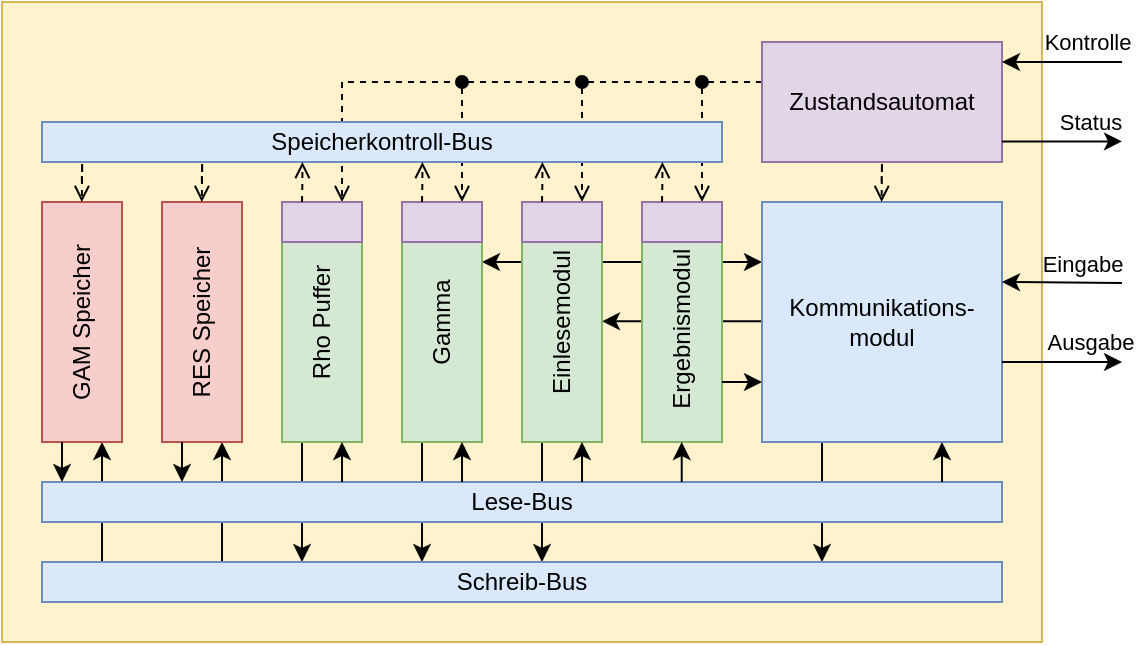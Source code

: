 <mxfile version="21.6.2" type="device">
  <diagram name="Seite-1" id="wWX4hy-cS7ZLcePuUyz8">
    <mxGraphModel dx="796" dy="438" grid="1" gridSize="10" guides="1" tooltips="1" connect="1" arrows="1" fold="1" page="1" pageScale="1" pageWidth="827" pageHeight="1169" math="0" shadow="0">
      <root>
        <mxCell id="0" />
        <mxCell id="1" parent="0" />
        <mxCell id="6OD95VWLQBUyB5z18gfU-22" value="" style="rounded=0;whiteSpace=wrap;html=1;fillColor=#fff2cc;strokeColor=#d6b656;" parent="1" vertex="1">
          <mxGeometry x="60" y="100" width="520" height="320" as="geometry" />
        </mxCell>
        <mxCell id="6OD95VWLQBUyB5z18gfU-21" value="" style="endArrow=open;html=1;rounded=0;dashed=1;endFill=0;startArrow=oval;startFill=1;" parent="1" edge="1">
          <mxGeometry width="50" height="50" relative="1" as="geometry">
            <mxPoint x="410" y="140" as="sourcePoint" />
            <mxPoint x="410" y="200" as="targetPoint" />
            <Array as="points" />
          </mxGeometry>
        </mxCell>
        <mxCell id="6OD95VWLQBUyB5z18gfU-20" value="" style="endArrow=open;html=1;rounded=0;dashed=1;endFill=0;startArrow=oval;startFill=1;" parent="1" edge="1">
          <mxGeometry width="50" height="50" relative="1" as="geometry">
            <mxPoint x="350" y="140" as="sourcePoint" />
            <mxPoint x="350" y="200" as="targetPoint" />
            <Array as="points" />
          </mxGeometry>
        </mxCell>
        <mxCell id="6OD95VWLQBUyB5z18gfU-19" value="" style="endArrow=open;html=1;rounded=0;dashed=1;endFill=0;startArrow=oval;startFill=1;" parent="1" edge="1">
          <mxGeometry width="50" height="50" relative="1" as="geometry">
            <mxPoint x="290" y="140" as="sourcePoint" />
            <mxPoint x="290" y="200" as="targetPoint" />
            <Array as="points" />
          </mxGeometry>
        </mxCell>
        <mxCell id="6OD95VWLQBUyB5z18gfU-18" value="" style="endArrow=open;html=1;rounded=0;dashed=1;endFill=0;" parent="1" edge="1">
          <mxGeometry width="50" height="50" relative="1" as="geometry">
            <mxPoint x="440" y="140" as="sourcePoint" />
            <mxPoint x="230" y="200" as="targetPoint" />
            <Array as="points">
              <mxPoint x="230" y="140" />
            </Array>
          </mxGeometry>
        </mxCell>
        <mxCell id="6OD95VWLQBUyB5z18gfU-6" value="" style="endArrow=classic;html=1;rounded=0;" parent="1" edge="1">
          <mxGeometry width="50" height="50" relative="1" as="geometry">
            <mxPoint x="440" y="259.66" as="sourcePoint" />
            <mxPoint x="360" y="259.66" as="targetPoint" />
          </mxGeometry>
        </mxCell>
        <mxCell id="6OD95VWLQBUyB5z18gfU-5" value="" style="endArrow=classic;startArrow=classic;html=1;rounded=0;" parent="1" edge="1">
          <mxGeometry width="50" height="50" relative="1" as="geometry">
            <mxPoint x="300" y="230" as="sourcePoint" />
            <mxPoint x="440" y="230" as="targetPoint" />
          </mxGeometry>
        </mxCell>
        <mxCell id="wk0iH-n_84iP2YraqdYm-50" value="" style="endArrow=classic;html=1;rounded=0;" parent="1" edge="1">
          <mxGeometry width="50" height="50" relative="1" as="geometry">
            <mxPoint x="470" y="320" as="sourcePoint" />
            <mxPoint x="470" y="380" as="targetPoint" />
          </mxGeometry>
        </mxCell>
        <mxCell id="wk0iH-n_84iP2YraqdYm-49" value="" style="endArrow=classic;html=1;rounded=0;exitX=0.058;exitY=0;exitDx=0;exitDy=0;exitPerimeter=0;" parent="1" edge="1">
          <mxGeometry width="50" height="50" relative="1" as="geometry">
            <mxPoint x="110" y="380" as="sourcePoint" />
            <mxPoint x="110" y="320" as="targetPoint" />
          </mxGeometry>
        </mxCell>
        <mxCell id="wk0iH-n_84iP2YraqdYm-25" value="" style="endArrow=classic;html=1;rounded=0;exitX=0.058;exitY=0;exitDx=0;exitDy=0;exitPerimeter=0;" parent="1" edge="1">
          <mxGeometry width="50" height="50" relative="1" as="geometry">
            <mxPoint x="170" y="380" as="sourcePoint" />
            <mxPoint x="170" y="320" as="targetPoint" />
          </mxGeometry>
        </mxCell>
        <mxCell id="wk0iH-n_84iP2YraqdYm-39" value="" style="endArrow=classic;html=1;rounded=0;" parent="1" edge="1">
          <mxGeometry width="50" height="50" relative="1" as="geometry">
            <mxPoint x="210" y="320" as="sourcePoint" />
            <mxPoint x="210" y="380" as="targetPoint" />
          </mxGeometry>
        </mxCell>
        <mxCell id="wk0iH-n_84iP2YraqdYm-43" value="" style="endArrow=classic;html=1;rounded=0;" parent="1" edge="1">
          <mxGeometry width="50" height="50" relative="1" as="geometry">
            <mxPoint x="270" y="320" as="sourcePoint" />
            <mxPoint x="270" y="380" as="targetPoint" />
          </mxGeometry>
        </mxCell>
        <mxCell id="wk0iH-n_84iP2YraqdYm-44" value="" style="endArrow=classic;html=1;rounded=0;" parent="1" edge="1">
          <mxGeometry width="50" height="50" relative="1" as="geometry">
            <mxPoint x="330" y="320" as="sourcePoint" />
            <mxPoint x="330" y="380" as="targetPoint" />
          </mxGeometry>
        </mxCell>
        <mxCell id="wk0iH-n_84iP2YraqdYm-6" value="" style="group" parent="1" vertex="1" connectable="0">
          <mxGeometry x="80" y="200" width="40" height="120" as="geometry" />
        </mxCell>
        <mxCell id="wk0iH-n_84iP2YraqdYm-2" value="" style="rounded=0;whiteSpace=wrap;html=1;fillColor=#f8cecc;strokeColor=#b85450;" parent="wk0iH-n_84iP2YraqdYm-6" vertex="1">
          <mxGeometry width="40" height="120" as="geometry" />
        </mxCell>
        <mxCell id="wk0iH-n_84iP2YraqdYm-3" value="GAM Speicher" style="text;html=1;strokeColor=none;fillColor=none;align=center;verticalAlign=middle;whiteSpace=wrap;rounded=0;rotation=-90;" parent="wk0iH-n_84iP2YraqdYm-6" vertex="1">
          <mxGeometry x="-30" y="45" width="100" height="30" as="geometry" />
        </mxCell>
        <mxCell id="wk0iH-n_84iP2YraqdYm-7" value="" style="group;fillColor=#f8cecc;strokeColor=#b85450;" parent="1" vertex="1" connectable="0">
          <mxGeometry x="140" y="200" width="40" height="120" as="geometry" />
        </mxCell>
        <mxCell id="wk0iH-n_84iP2YraqdYm-8" value="" style="rounded=0;whiteSpace=wrap;html=1;fillColor=#f8cecc;strokeColor=#b85450;" parent="wk0iH-n_84iP2YraqdYm-7" vertex="1">
          <mxGeometry width="40" height="120" as="geometry" />
        </mxCell>
        <mxCell id="wk0iH-n_84iP2YraqdYm-9" value="RES Speicher" style="text;html=1;strokeColor=none;fillColor=none;align=center;verticalAlign=middle;whiteSpace=wrap;rounded=0;rotation=-90;" parent="wk0iH-n_84iP2YraqdYm-7" vertex="1">
          <mxGeometry x="-30" y="45" width="100" height="30" as="geometry" />
        </mxCell>
        <mxCell id="wk0iH-n_84iP2YraqdYm-14" value="Lese-Bus" style="rounded=0;whiteSpace=wrap;html=1;fillColor=#DAE8FC;strokeColor=#6c8ebf;" parent="1" vertex="1">
          <mxGeometry x="80" y="340" width="480" height="20" as="geometry" />
        </mxCell>
        <mxCell id="wk0iH-n_84iP2YraqdYm-16" value="Schreib-Bus" style="rounded=0;whiteSpace=wrap;html=1;fillColor=#DAE8FC;strokeColor=#6c8ebf;" parent="1" vertex="1">
          <mxGeometry x="80" y="380" width="480" height="20" as="geometry" />
        </mxCell>
        <mxCell id="wk0iH-n_84iP2YraqdYm-18" value="" style="endArrow=classic;html=1;rounded=0;exitX=0.058;exitY=0;exitDx=0;exitDy=0;exitPerimeter=0;" parent="1" edge="1">
          <mxGeometry width="50" height="50" relative="1" as="geometry">
            <mxPoint x="90" y="320" as="sourcePoint" />
            <mxPoint x="90" y="340" as="targetPoint" />
          </mxGeometry>
        </mxCell>
        <mxCell id="wk0iH-n_84iP2YraqdYm-22" value="" style="group" parent="1" vertex="1" connectable="0">
          <mxGeometry x="200" y="200" width="40" height="120" as="geometry" />
        </mxCell>
        <mxCell id="wk0iH-n_84iP2YraqdYm-23" value="" style="rounded=0;whiteSpace=wrap;html=1;fillColor=#d5e8d4;strokeColor=#82b366;" parent="wk0iH-n_84iP2YraqdYm-22" vertex="1">
          <mxGeometry width="40" height="120" as="geometry" />
        </mxCell>
        <mxCell id="wk0iH-n_84iP2YraqdYm-24" value="Rho Puffer" style="text;html=1;strokeColor=none;fillColor=none;align=center;verticalAlign=middle;whiteSpace=wrap;rounded=0;rotation=-90;" parent="wk0iH-n_84iP2YraqdYm-22" vertex="1">
          <mxGeometry x="-30" y="45" width="100" height="30" as="geometry" />
        </mxCell>
        <mxCell id="6OD95VWLQBUyB5z18gfU-3" value="" style="rounded=0;whiteSpace=wrap;html=1;fillColor=#e1d5e7;strokeColor=#9673a6;" parent="wk0iH-n_84iP2YraqdYm-22" vertex="1">
          <mxGeometry width="40" height="20" as="geometry" />
        </mxCell>
        <mxCell id="wk0iH-n_84iP2YraqdYm-27" value="" style="endArrow=classic;html=1;rounded=0;exitX=0.058;exitY=0;exitDx=0;exitDy=0;exitPerimeter=0;" parent="1" edge="1">
          <mxGeometry width="50" height="50" relative="1" as="geometry">
            <mxPoint x="150" y="320" as="sourcePoint" />
            <mxPoint x="150" y="340" as="targetPoint" />
          </mxGeometry>
        </mxCell>
        <mxCell id="wk0iH-n_84iP2YraqdYm-30" value="" style="rounded=0;whiteSpace=wrap;html=1;fillColor=#d5e8d4;strokeColor=#82b366;" parent="1" vertex="1">
          <mxGeometry x="260" y="200" width="40" height="120" as="geometry" />
        </mxCell>
        <mxCell id="wk0iH-n_84iP2YraqdYm-31" value="Gamma" style="text;html=1;strokeColor=none;fillColor=none;align=center;verticalAlign=middle;whiteSpace=wrap;rounded=0;rotation=-90;" parent="1" vertex="1">
          <mxGeometry x="250" y="245" width="60" height="30" as="geometry" />
        </mxCell>
        <mxCell id="wk0iH-n_84iP2YraqdYm-32" value="" style="rounded=0;whiteSpace=wrap;html=1;fillColor=#e1d5e7;strokeColor=#9673a6;" parent="1" vertex="1">
          <mxGeometry x="260" y="200" width="40" height="20" as="geometry" />
        </mxCell>
        <mxCell id="wk0iH-n_84iP2YraqdYm-35" value="" style="rounded=0;whiteSpace=wrap;html=1;fillColor=#d5e8d4;strokeColor=#82b366;" parent="1" vertex="1">
          <mxGeometry x="320" y="200" width="40" height="120" as="geometry" />
        </mxCell>
        <mxCell id="wk0iH-n_84iP2YraqdYm-36" value="Einlesemodul" style="text;html=1;strokeColor=none;fillColor=none;align=center;verticalAlign=middle;whiteSpace=wrap;rounded=0;rotation=-90;" parent="1" vertex="1">
          <mxGeometry x="310" y="245" width="60" height="30" as="geometry" />
        </mxCell>
        <mxCell id="wk0iH-n_84iP2YraqdYm-40" value="" style="endArrow=classic;html=1;rounded=0;" parent="1" edge="1">
          <mxGeometry width="50" height="50" relative="1" as="geometry">
            <mxPoint x="230" y="340" as="sourcePoint" />
            <mxPoint x="230" y="320" as="targetPoint" />
          </mxGeometry>
        </mxCell>
        <mxCell id="wk0iH-n_84iP2YraqdYm-41" value="" style="endArrow=classic;html=1;rounded=0;" parent="1" edge="1">
          <mxGeometry width="50" height="50" relative="1" as="geometry">
            <mxPoint x="290" y="340" as="sourcePoint" />
            <mxPoint x="290" y="320" as="targetPoint" />
          </mxGeometry>
        </mxCell>
        <mxCell id="wk0iH-n_84iP2YraqdYm-42" value="" style="endArrow=classic;html=1;rounded=0;" parent="1" edge="1">
          <mxGeometry width="50" height="50" relative="1" as="geometry">
            <mxPoint x="350" y="340" as="sourcePoint" />
            <mxPoint x="350" y="320" as="targetPoint" />
          </mxGeometry>
        </mxCell>
        <mxCell id="wk0iH-n_84iP2YraqdYm-45" value="&lt;div&gt;Kommunikations-&lt;/div&gt;&lt;div&gt;modul&lt;/div&gt;" style="whiteSpace=wrap;html=1;aspect=fixed;fillColor=#dae8fc;strokeColor=#6c8ebf;" parent="1" vertex="1">
          <mxGeometry x="440" y="200" width="120" height="120" as="geometry" />
        </mxCell>
        <mxCell id="wk0iH-n_84iP2YraqdYm-46" value="" style="rounded=0;whiteSpace=wrap;html=1;fillColor=#d5e8d4;strokeColor=#82b366;" parent="1" vertex="1">
          <mxGeometry x="380" y="200" width="40" height="120" as="geometry" />
        </mxCell>
        <mxCell id="wk0iH-n_84iP2YraqdYm-47" value="Ergebnismodul&amp;nbsp;&amp;nbsp;" style="text;html=1;strokeColor=none;fillColor=none;align=center;verticalAlign=middle;whiteSpace=wrap;rounded=0;rotation=-90;" parent="1" vertex="1">
          <mxGeometry x="370" y="245" width="60" height="30" as="geometry" />
        </mxCell>
        <mxCell id="wk0iH-n_84iP2YraqdYm-48" value="" style="endArrow=classic;html=1;rounded=0;" parent="1" edge="1">
          <mxGeometry width="50" height="50" relative="1" as="geometry">
            <mxPoint x="399.86" y="340" as="sourcePoint" />
            <mxPoint x="399.86" y="320" as="targetPoint" />
          </mxGeometry>
        </mxCell>
        <mxCell id="wk0iH-n_84iP2YraqdYm-51" value="" style="endArrow=classic;html=1;rounded=0;" parent="1" edge="1">
          <mxGeometry width="50" height="50" relative="1" as="geometry">
            <mxPoint x="530" y="340" as="sourcePoint" />
            <mxPoint x="530" y="320" as="targetPoint" />
          </mxGeometry>
        </mxCell>
        <mxCell id="wk0iH-n_84iP2YraqdYm-55" value="Zustandsautomat" style="rounded=0;whiteSpace=wrap;html=1;fillColor=#e1d5e7;strokeColor=#9673a6;" parent="1" vertex="1">
          <mxGeometry x="440" y="120" width="120" height="60" as="geometry" />
        </mxCell>
        <mxCell id="wk0iH-n_84iP2YraqdYm-56" value="" style="endArrow=classic;html=1;rounded=0;" parent="1" edge="1">
          <mxGeometry width="50" height="50" relative="1" as="geometry">
            <mxPoint x="620" y="240.48" as="sourcePoint" />
            <mxPoint x="560" y="240" as="targetPoint" />
          </mxGeometry>
        </mxCell>
        <mxCell id="6OD95VWLQBUyB5z18gfU-23" value="Eingabe" style="edgeLabel;html=1;align=center;verticalAlign=middle;resizable=0;points=[];labelBackgroundColor=none;" parent="wk0iH-n_84iP2YraqdYm-56" vertex="1" connectable="0">
          <mxGeometry x="-0.771" relative="1" as="geometry">
            <mxPoint x="-13" y="-10" as="offset" />
          </mxGeometry>
        </mxCell>
        <mxCell id="wk0iH-n_84iP2YraqdYm-57" value="" style="endArrow=classic;html=1;rounded=0;" parent="1" edge="1">
          <mxGeometry width="50" height="50" relative="1" as="geometry">
            <mxPoint x="560" y="280" as="sourcePoint" />
            <mxPoint x="620" y="280" as="targetPoint" />
          </mxGeometry>
        </mxCell>
        <mxCell id="6OD95VWLQBUyB5z18gfU-24" value="Ausgabe" style="edgeLabel;html=1;align=center;verticalAlign=middle;resizable=0;points=[];labelBackgroundColor=none;" parent="wk0iH-n_84iP2YraqdYm-57" vertex="1" connectable="0">
          <mxGeometry x="0.643" relative="1" as="geometry">
            <mxPoint x="-6" y="-10" as="offset" />
          </mxGeometry>
        </mxCell>
        <mxCell id="6OD95VWLQBUyB5z18gfU-1" value="" style="rounded=0;whiteSpace=wrap;html=1;fillColor=#e1d5e7;strokeColor=#9673a6;" parent="1" vertex="1">
          <mxGeometry x="320" y="200" width="40" height="20" as="geometry" />
        </mxCell>
        <mxCell id="6OD95VWLQBUyB5z18gfU-2" value="" style="rounded=0;whiteSpace=wrap;html=1;fillColor=#e1d5e7;strokeColor=#9673a6;" parent="1" vertex="1">
          <mxGeometry x="380" y="200" width="40" height="20" as="geometry" />
        </mxCell>
        <mxCell id="6OD95VWLQBUyB5z18gfU-4" value="Speicherkontroll-Bus" style="rounded=0;whiteSpace=wrap;html=1;fillColor=#DAE8FC;strokeColor=#6c8ebf;" parent="1" vertex="1">
          <mxGeometry x="80" y="160" width="340" height="20" as="geometry" />
        </mxCell>
        <mxCell id="6OD95VWLQBUyB5z18gfU-7" value="" style="endArrow=classic;html=1;rounded=0;" parent="1" edge="1">
          <mxGeometry width="50" height="50" relative="1" as="geometry">
            <mxPoint x="420" y="290" as="sourcePoint" />
            <mxPoint x="440" y="290" as="targetPoint" />
          </mxGeometry>
        </mxCell>
        <mxCell id="6OD95VWLQBUyB5z18gfU-8" value="" style="endArrow=open;html=1;rounded=0;dashed=1;endFill=0;" parent="1" edge="1">
          <mxGeometry width="50" height="50" relative="1" as="geometry">
            <mxPoint x="210" y="200" as="sourcePoint" />
            <mxPoint x="210.2" y="180" as="targetPoint" />
            <Array as="points">
              <mxPoint x="210.2" y="190" />
            </Array>
          </mxGeometry>
        </mxCell>
        <mxCell id="6OD95VWLQBUyB5z18gfU-9" value="" style="endArrow=open;html=1;rounded=0;dashed=1;endFill=0;" parent="1" edge="1">
          <mxGeometry width="50" height="50" relative="1" as="geometry">
            <mxPoint x="270.0" y="200" as="sourcePoint" />
            <mxPoint x="270.2" y="180" as="targetPoint" />
            <Array as="points">
              <mxPoint x="270.2" y="190" />
            </Array>
          </mxGeometry>
        </mxCell>
        <mxCell id="6OD95VWLQBUyB5z18gfU-10" value="" style="endArrow=open;html=1;rounded=0;endFill=0;dashed=1;" parent="1" edge="1">
          <mxGeometry width="50" height="50" relative="1" as="geometry">
            <mxPoint x="330" y="200" as="sourcePoint" />
            <mxPoint x="330.2" y="180" as="targetPoint" />
            <Array as="points">
              <mxPoint x="330.2" y="190" />
            </Array>
          </mxGeometry>
        </mxCell>
        <mxCell id="6OD95VWLQBUyB5z18gfU-11" value="" style="endArrow=open;html=1;rounded=0;dashed=1;endFill=0;" parent="1" edge="1">
          <mxGeometry width="50" height="50" relative="1" as="geometry">
            <mxPoint x="390" y="200" as="sourcePoint" />
            <mxPoint x="390.2" y="180" as="targetPoint" />
            <Array as="points">
              <mxPoint x="390.2" y="190" />
            </Array>
          </mxGeometry>
        </mxCell>
        <mxCell id="6OD95VWLQBUyB5z18gfU-12" value="" style="endArrow=open;html=1;rounded=0;endFill=0;dashed=1;" parent="1" edge="1">
          <mxGeometry width="50" height="50" relative="1" as="geometry">
            <mxPoint x="159.9" y="190" as="sourcePoint" />
            <mxPoint x="159.9" y="200" as="targetPoint" />
            <Array as="points">
              <mxPoint x="160.1" y="180" />
            </Array>
          </mxGeometry>
        </mxCell>
        <mxCell id="6OD95VWLQBUyB5z18gfU-13" value="" style="endArrow=open;html=1;rounded=0;endFill=0;dashed=1;" parent="1" edge="1">
          <mxGeometry width="50" height="50" relative="1" as="geometry">
            <mxPoint x="99.9" y="190" as="sourcePoint" />
            <mxPoint x="99.9" y="200" as="targetPoint" />
            <Array as="points">
              <mxPoint x="100.1" y="180" />
            </Array>
          </mxGeometry>
        </mxCell>
        <mxCell id="6OD95VWLQBUyB5z18gfU-16" value="" style="endArrow=open;html=1;rounded=0;endFill=0;dashed=1;" parent="1" edge="1">
          <mxGeometry width="50" height="50" relative="1" as="geometry">
            <mxPoint x="499.8" y="190" as="sourcePoint" />
            <mxPoint x="499.8" y="200" as="targetPoint" />
            <Array as="points">
              <mxPoint x="500" y="180" />
            </Array>
          </mxGeometry>
        </mxCell>
        <mxCell id="6OD95VWLQBUyB5z18gfU-25" value="" style="endArrow=classic;html=1;rounded=0;" parent="1" edge="1">
          <mxGeometry width="50" height="50" relative="1" as="geometry">
            <mxPoint x="620" y="130" as="sourcePoint" />
            <mxPoint x="560" y="130" as="targetPoint" />
          </mxGeometry>
        </mxCell>
        <mxCell id="6OD95VWLQBUyB5z18gfU-26" value="&amp;nbsp;Kontrolle" style="edgeLabel;html=1;align=center;verticalAlign=middle;resizable=0;points=[];labelBackgroundColor=none;" parent="6OD95VWLQBUyB5z18gfU-25" vertex="1" connectable="0">
          <mxGeometry x="-0.717" y="1" relative="1" as="geometry">
            <mxPoint x="-11" y="-11" as="offset" />
          </mxGeometry>
        </mxCell>
        <mxCell id="6OD95VWLQBUyB5z18gfU-27" value="" style="endArrow=classic;html=1;rounded=0;" parent="1" edge="1">
          <mxGeometry width="50" height="50" relative="1" as="geometry">
            <mxPoint x="560" y="169.71" as="sourcePoint" />
            <mxPoint x="620" y="169.71" as="targetPoint" />
          </mxGeometry>
        </mxCell>
        <mxCell id="6OD95VWLQBUyB5z18gfU-28" value="Status" style="edgeLabel;html=1;align=center;verticalAlign=middle;resizable=0;points=[];labelBackgroundColor=none;" parent="6OD95VWLQBUyB5z18gfU-27" vertex="1" connectable="0">
          <mxGeometry x="0.643" relative="1" as="geometry">
            <mxPoint x="-6" y="-10" as="offset" />
          </mxGeometry>
        </mxCell>
      </root>
    </mxGraphModel>
  </diagram>
</mxfile>
